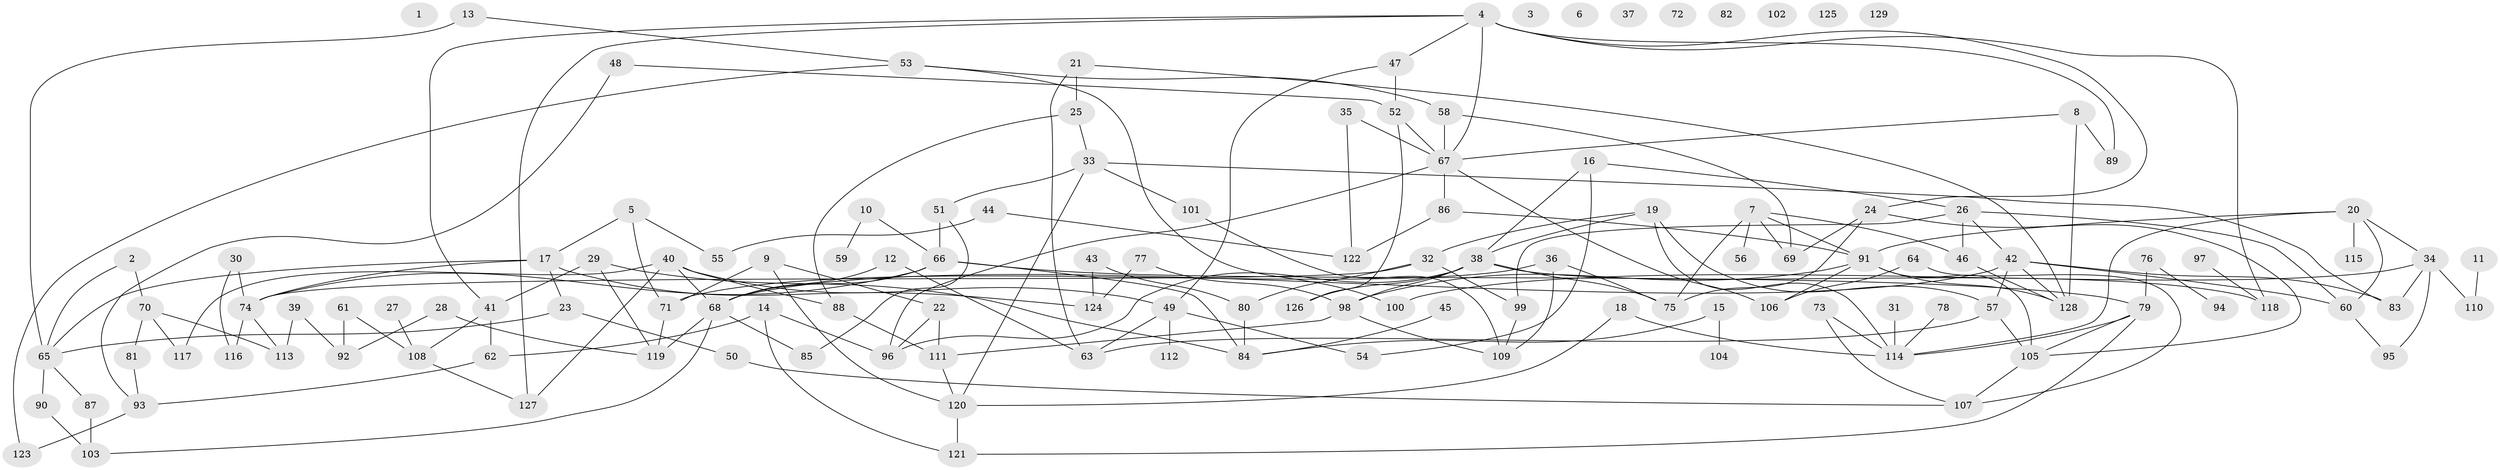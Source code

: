 // coarse degree distribution, {7: 0.057971014492753624, 3: 0.2028985507246377, 9: 0.057971014492753624, 4: 0.15942028985507245, 12: 0.014492753623188406, 6: 0.057971014492753624, 8: 0.014492753623188406, 1: 0.13043478260869565, 5: 0.07246376811594203, 2: 0.21739130434782608, 10: 0.014492753623188406}
// Generated by graph-tools (version 1.1) at 2025/48/03/04/25 22:48:19]
// undirected, 129 vertices, 193 edges
graph export_dot {
  node [color=gray90,style=filled];
  1;
  2;
  3;
  4;
  5;
  6;
  7;
  8;
  9;
  10;
  11;
  12;
  13;
  14;
  15;
  16;
  17;
  18;
  19;
  20;
  21;
  22;
  23;
  24;
  25;
  26;
  27;
  28;
  29;
  30;
  31;
  32;
  33;
  34;
  35;
  36;
  37;
  38;
  39;
  40;
  41;
  42;
  43;
  44;
  45;
  46;
  47;
  48;
  49;
  50;
  51;
  52;
  53;
  54;
  55;
  56;
  57;
  58;
  59;
  60;
  61;
  62;
  63;
  64;
  65;
  66;
  67;
  68;
  69;
  70;
  71;
  72;
  73;
  74;
  75;
  76;
  77;
  78;
  79;
  80;
  81;
  82;
  83;
  84;
  85;
  86;
  87;
  88;
  89;
  90;
  91;
  92;
  93;
  94;
  95;
  96;
  97;
  98;
  99;
  100;
  101;
  102;
  103;
  104;
  105;
  106;
  107;
  108;
  109;
  110;
  111;
  112;
  113;
  114;
  115;
  116;
  117;
  118;
  119;
  120;
  121;
  122;
  123;
  124;
  125;
  126;
  127;
  128;
  129;
  2 -- 65;
  2 -- 70;
  4 -- 24;
  4 -- 41;
  4 -- 47;
  4 -- 67;
  4 -- 89;
  4 -- 118;
  4 -- 127;
  5 -- 17;
  5 -- 55;
  5 -- 71;
  7 -- 46;
  7 -- 56;
  7 -- 69;
  7 -- 75;
  7 -- 91;
  8 -- 67;
  8 -- 89;
  8 -- 128;
  9 -- 22;
  9 -- 71;
  9 -- 120;
  10 -- 59;
  10 -- 66;
  11 -- 110;
  12 -- 63;
  12 -- 68;
  13 -- 53;
  13 -- 65;
  14 -- 62;
  14 -- 96;
  14 -- 121;
  15 -- 84;
  15 -- 104;
  16 -- 26;
  16 -- 38;
  16 -- 54;
  17 -- 23;
  17 -- 65;
  17 -- 74;
  17 -- 124;
  18 -- 114;
  18 -- 120;
  19 -- 32;
  19 -- 38;
  19 -- 57;
  19 -- 114;
  20 -- 34;
  20 -- 60;
  20 -- 91;
  20 -- 114;
  20 -- 115;
  21 -- 25;
  21 -- 63;
  21 -- 128;
  22 -- 96;
  22 -- 111;
  23 -- 50;
  23 -- 65;
  24 -- 69;
  24 -- 75;
  24 -- 105;
  25 -- 33;
  25 -- 88;
  26 -- 42;
  26 -- 46;
  26 -- 60;
  26 -- 99;
  27 -- 108;
  28 -- 92;
  28 -- 119;
  29 -- 41;
  29 -- 84;
  29 -- 119;
  30 -- 74;
  30 -- 116;
  31 -- 114;
  32 -- 74;
  32 -- 80;
  32 -- 99;
  33 -- 51;
  33 -- 83;
  33 -- 101;
  33 -- 120;
  34 -- 83;
  34 -- 95;
  34 -- 100;
  34 -- 110;
  35 -- 67;
  35 -- 122;
  36 -- 71;
  36 -- 75;
  36 -- 109;
  38 -- 75;
  38 -- 96;
  38 -- 98;
  38 -- 118;
  38 -- 126;
  39 -- 92;
  39 -- 113;
  40 -- 49;
  40 -- 68;
  40 -- 88;
  40 -- 117;
  40 -- 127;
  41 -- 62;
  41 -- 108;
  42 -- 57;
  42 -- 60;
  42 -- 68;
  42 -- 83;
  42 -- 128;
  43 -- 80;
  43 -- 124;
  44 -- 55;
  44 -- 122;
  45 -- 84;
  46 -- 128;
  47 -- 49;
  47 -- 52;
  48 -- 52;
  48 -- 93;
  49 -- 54;
  49 -- 63;
  49 -- 112;
  50 -- 107;
  51 -- 66;
  51 -- 85;
  52 -- 67;
  52 -- 126;
  53 -- 58;
  53 -- 100;
  53 -- 123;
  57 -- 63;
  57 -- 105;
  58 -- 67;
  58 -- 69;
  60 -- 95;
  61 -- 92;
  61 -- 108;
  62 -- 93;
  64 -- 106;
  64 -- 107;
  65 -- 87;
  65 -- 90;
  66 -- 68;
  66 -- 74;
  66 -- 79;
  66 -- 84;
  67 -- 86;
  67 -- 96;
  67 -- 106;
  68 -- 85;
  68 -- 103;
  68 -- 119;
  70 -- 81;
  70 -- 113;
  70 -- 117;
  71 -- 119;
  73 -- 107;
  73 -- 114;
  74 -- 113;
  74 -- 116;
  76 -- 79;
  76 -- 94;
  77 -- 98;
  77 -- 124;
  78 -- 114;
  79 -- 105;
  79 -- 114;
  79 -- 121;
  80 -- 84;
  81 -- 93;
  86 -- 91;
  86 -- 122;
  87 -- 103;
  88 -- 111;
  90 -- 103;
  91 -- 98;
  91 -- 105;
  91 -- 106;
  91 -- 128;
  93 -- 123;
  97 -- 118;
  98 -- 109;
  98 -- 111;
  99 -- 109;
  101 -- 109;
  105 -- 107;
  108 -- 127;
  111 -- 120;
  120 -- 121;
}
